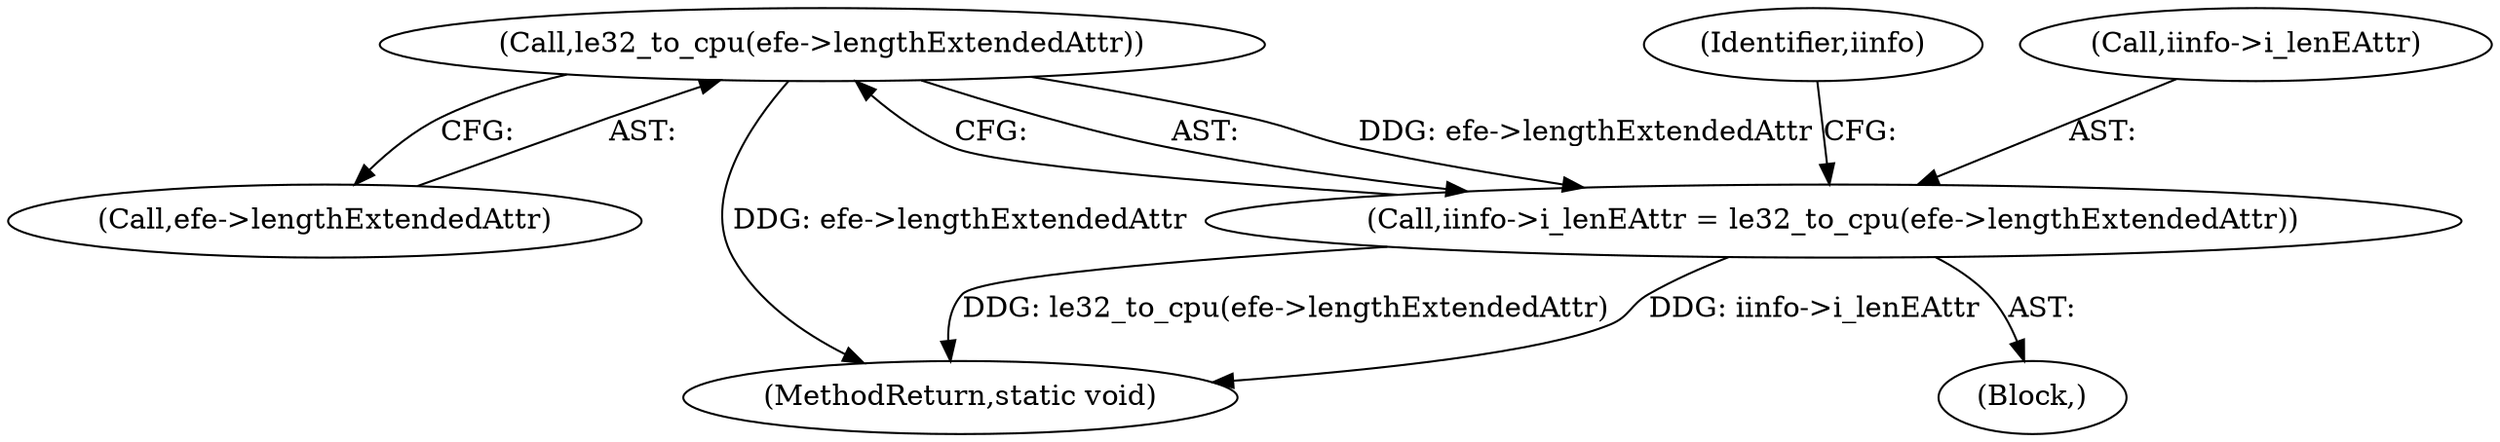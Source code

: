 digraph "0_linux_c03aa9f6e1f938618e6db2e23afef0574efeeb65@pointer" {
"1000935" [label="(Call,le32_to_cpu(efe->lengthExtendedAttr))"];
"1000931" [label="(Call,iinfo->i_lenEAttr = le32_to_cpu(efe->lengthExtendedAttr))"];
"1000941" [label="(Identifier,iinfo)"];
"1000838" [label="(Block,)"];
"1000935" [label="(Call,le32_to_cpu(efe->lengthExtendedAttr))"];
"1000932" [label="(Call,iinfo->i_lenEAttr)"];
"1000936" [label="(Call,efe->lengthExtendedAttr)"];
"1001156" [label="(MethodReturn,static void)"];
"1000931" [label="(Call,iinfo->i_lenEAttr = le32_to_cpu(efe->lengthExtendedAttr))"];
"1000935" -> "1000931"  [label="AST: "];
"1000935" -> "1000936"  [label="CFG: "];
"1000936" -> "1000935"  [label="AST: "];
"1000931" -> "1000935"  [label="CFG: "];
"1000935" -> "1001156"  [label="DDG: efe->lengthExtendedAttr"];
"1000935" -> "1000931"  [label="DDG: efe->lengthExtendedAttr"];
"1000931" -> "1000838"  [label="AST: "];
"1000932" -> "1000931"  [label="AST: "];
"1000941" -> "1000931"  [label="CFG: "];
"1000931" -> "1001156"  [label="DDG: le32_to_cpu(efe->lengthExtendedAttr)"];
"1000931" -> "1001156"  [label="DDG: iinfo->i_lenEAttr"];
}
